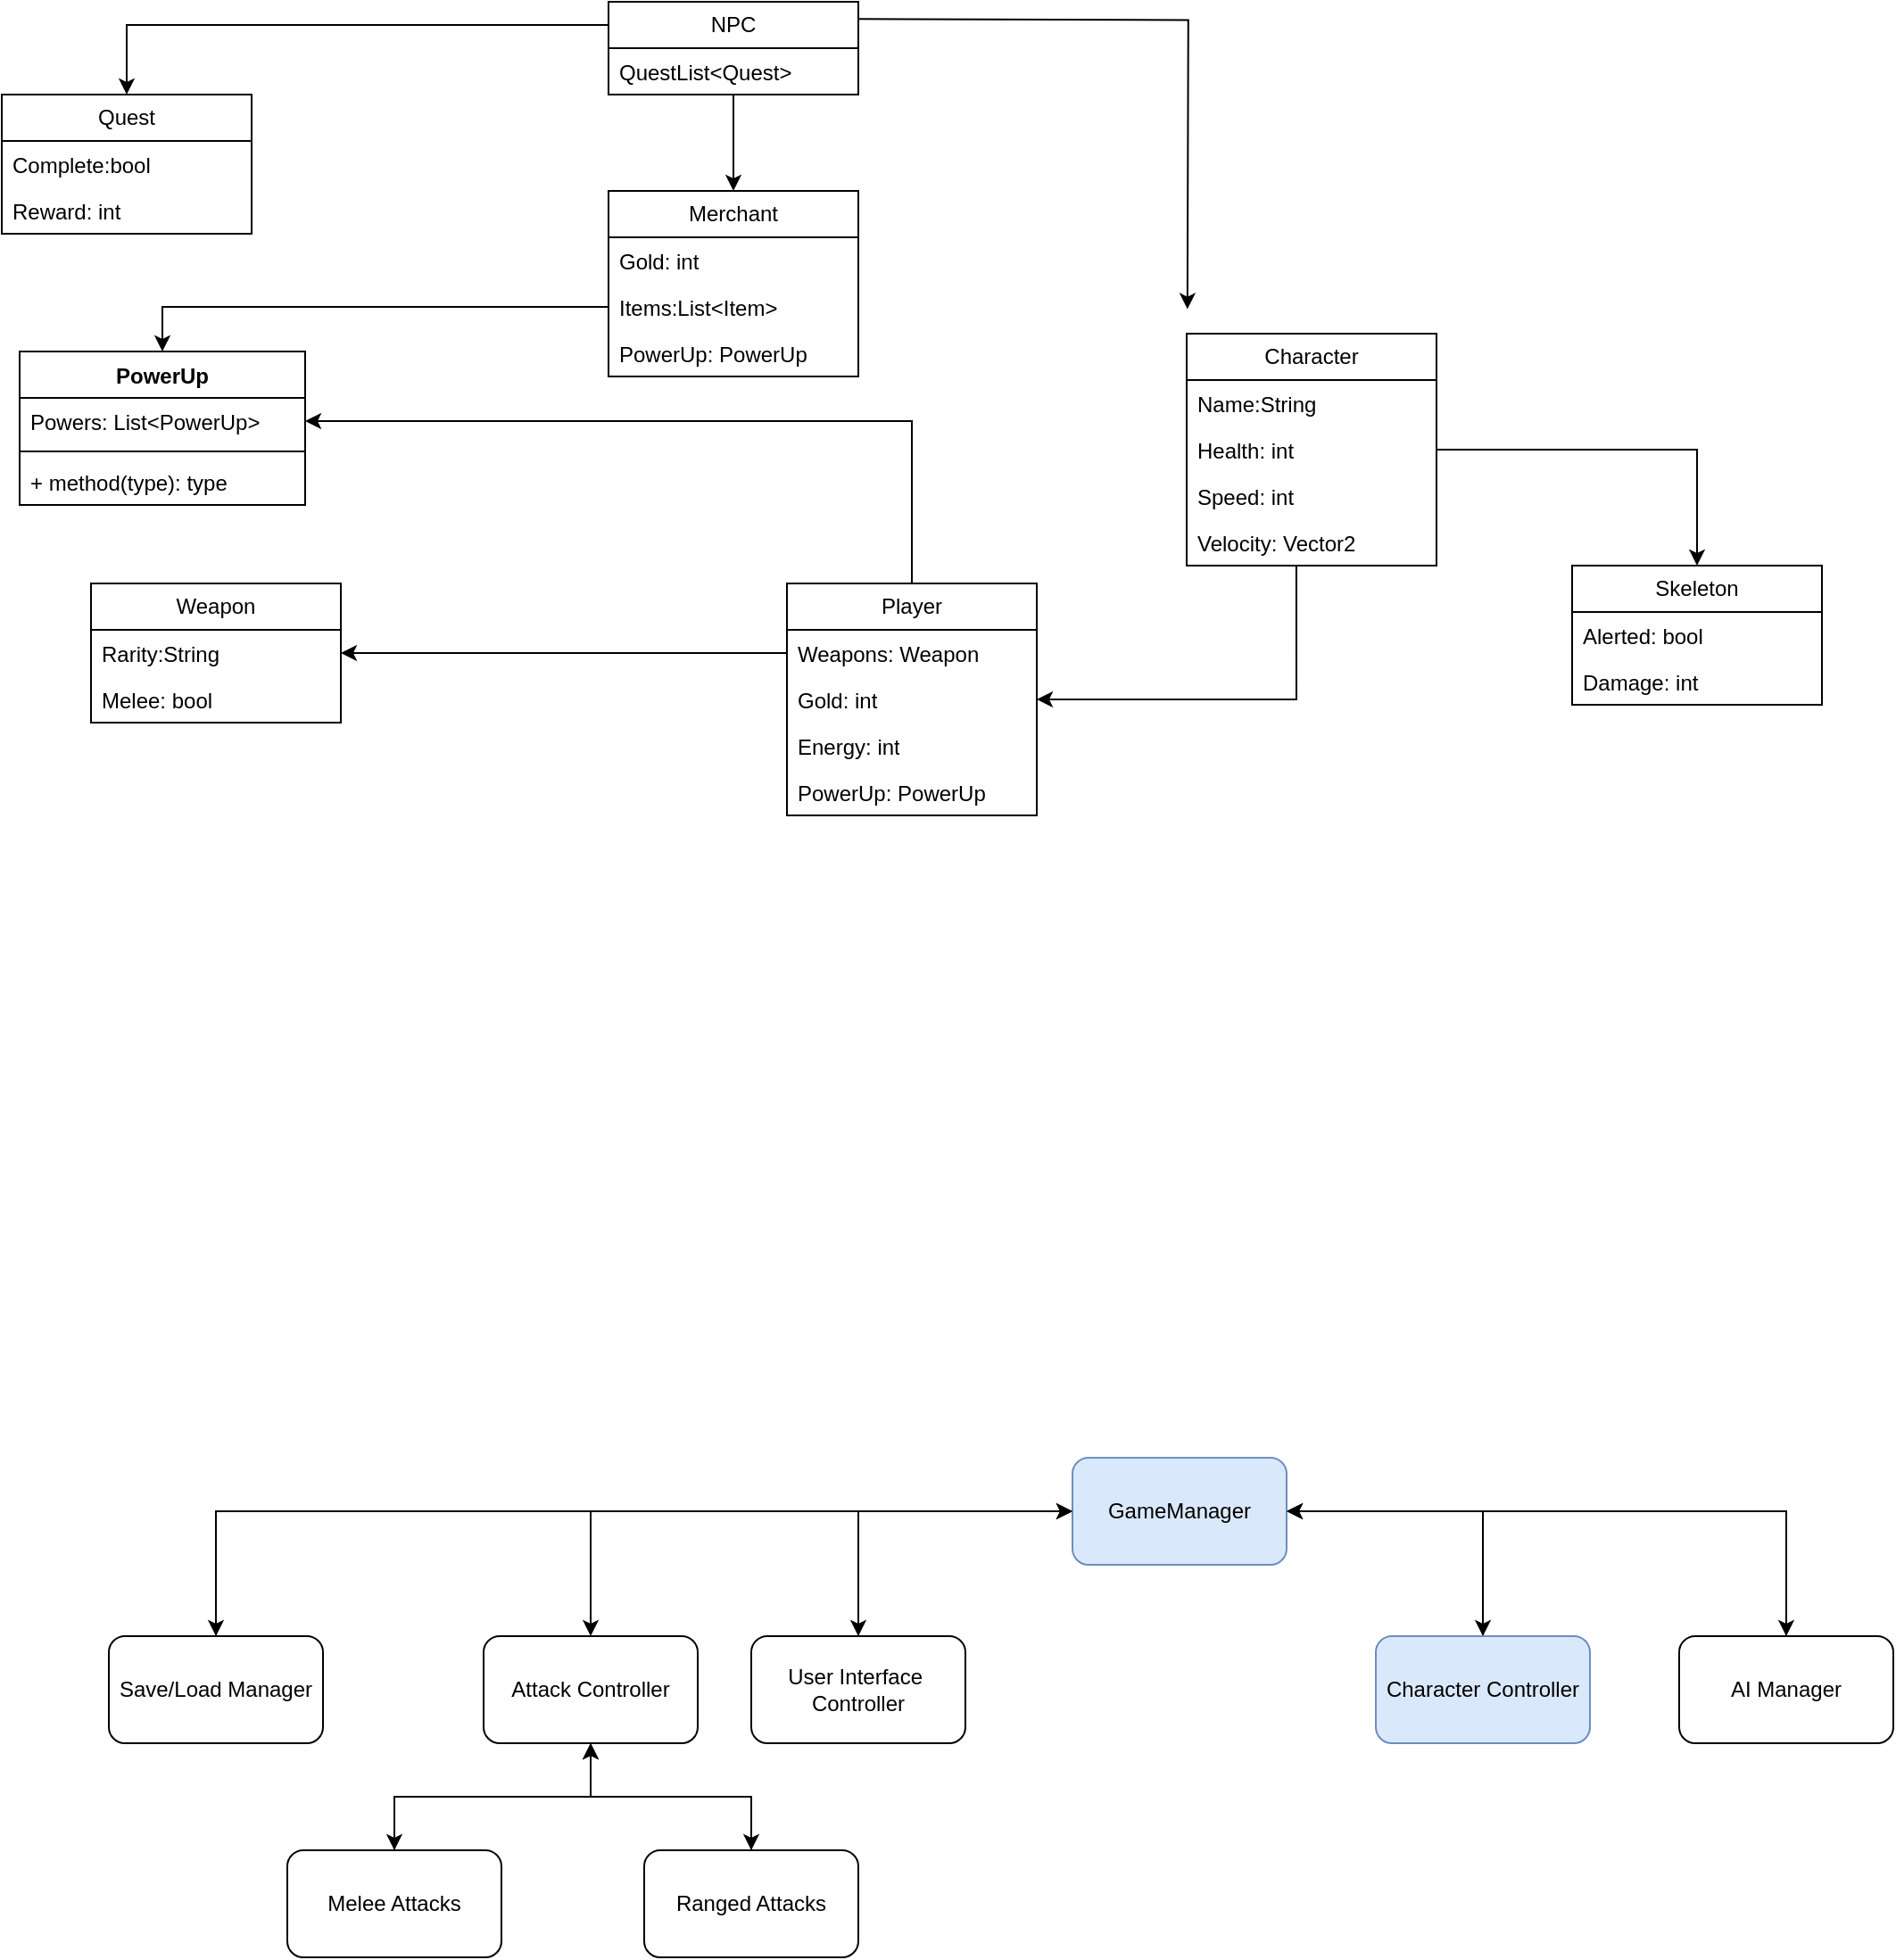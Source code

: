 <mxfile version="21.7.1" type="device">
  <diagram name="Page-1" id="I5rG99PTWQeW_gLnPdSg">
    <mxGraphModel dx="2293" dy="1967" grid="1" gridSize="10" guides="1" tooltips="1" connect="1" arrows="1" fold="1" page="1" pageScale="1" pageWidth="827" pageHeight="1169" math="0" shadow="0">
      <root>
        <mxCell id="0" />
        <mxCell id="1" parent="0" />
        <mxCell id="frNu4aBuxq3_bJR9qcoo-8" style="edgeStyle=orthogonalEdgeStyle;rounded=0;orthogonalLoop=1;jettySize=auto;html=1;entryX=0.5;entryY=0;entryDx=0;entryDy=0;" edge="1" parent="1" source="frNu4aBuxq3_bJR9qcoo-1" target="frNu4aBuxq3_bJR9qcoo-2">
          <mxGeometry relative="1" as="geometry">
            <Array as="points">
              <mxPoint x="440" y="210" />
            </Array>
          </mxGeometry>
        </mxCell>
        <mxCell id="frNu4aBuxq3_bJR9qcoo-15" style="edgeStyle=orthogonalEdgeStyle;rounded=0;orthogonalLoop=1;jettySize=auto;html=1;exitX=0;exitY=0.5;exitDx=0;exitDy=0;entryX=0.5;entryY=0;entryDx=0;entryDy=0;" edge="1" parent="1" source="frNu4aBuxq3_bJR9qcoo-1" target="frNu4aBuxq3_bJR9qcoo-10">
          <mxGeometry relative="1" as="geometry" />
        </mxCell>
        <mxCell id="frNu4aBuxq3_bJR9qcoo-17" style="edgeStyle=orthogonalEdgeStyle;rounded=0;orthogonalLoop=1;jettySize=auto;html=1;entryX=0.5;entryY=0;entryDx=0;entryDy=0;" edge="1" parent="1" source="frNu4aBuxq3_bJR9qcoo-1" target="frNu4aBuxq3_bJR9qcoo-16">
          <mxGeometry relative="1" as="geometry" />
        </mxCell>
        <mxCell id="frNu4aBuxq3_bJR9qcoo-29" style="edgeStyle=orthogonalEdgeStyle;rounded=0;orthogonalLoop=1;jettySize=auto;html=1;entryX=0.5;entryY=0;entryDx=0;entryDy=0;" edge="1" parent="1" source="frNu4aBuxq3_bJR9qcoo-1" target="frNu4aBuxq3_bJR9qcoo-24">
          <mxGeometry relative="1" as="geometry" />
        </mxCell>
        <mxCell id="frNu4aBuxq3_bJR9qcoo-32" style="edgeStyle=orthogonalEdgeStyle;rounded=0;orthogonalLoop=1;jettySize=auto;html=1;entryX=0.5;entryY=0;entryDx=0;entryDy=0;" edge="1" parent="1" source="frNu4aBuxq3_bJR9qcoo-1" target="frNu4aBuxq3_bJR9qcoo-30">
          <mxGeometry relative="1" as="geometry">
            <mxPoint x="610" y="210" as="targetPoint" />
          </mxGeometry>
        </mxCell>
        <mxCell id="frNu4aBuxq3_bJR9qcoo-1" value="GameManager" style="rounded=1;whiteSpace=wrap;html=1;fillColor=#dae8fc;strokeColor=#6c8ebf;" vertex="1" parent="1">
          <mxGeometry x="210" y="180" width="120" height="60" as="geometry" />
        </mxCell>
        <mxCell id="frNu4aBuxq3_bJR9qcoo-9" style="edgeStyle=orthogonalEdgeStyle;rounded=0;orthogonalLoop=1;jettySize=auto;html=1;" edge="1" parent="1" source="frNu4aBuxq3_bJR9qcoo-2">
          <mxGeometry relative="1" as="geometry">
            <mxPoint x="330" y="210" as="targetPoint" />
            <Array as="points">
              <mxPoint x="440" y="210" />
            </Array>
          </mxGeometry>
        </mxCell>
        <mxCell id="frNu4aBuxq3_bJR9qcoo-2" value="Character Controller" style="rounded=1;whiteSpace=wrap;html=1;fillColor=#dae8fc;strokeColor=#6c8ebf;" vertex="1" parent="1">
          <mxGeometry x="380" y="280" width="120" height="60" as="geometry" />
        </mxCell>
        <mxCell id="frNu4aBuxq3_bJR9qcoo-14" style="edgeStyle=orthogonalEdgeStyle;rounded=0;orthogonalLoop=1;jettySize=auto;html=1;entryX=0;entryY=0.5;entryDx=0;entryDy=0;" edge="1" parent="1" source="frNu4aBuxq3_bJR9qcoo-10" target="frNu4aBuxq3_bJR9qcoo-1">
          <mxGeometry relative="1" as="geometry">
            <Array as="points">
              <mxPoint x="90" y="210" />
            </Array>
          </mxGeometry>
        </mxCell>
        <mxCell id="frNu4aBuxq3_bJR9qcoo-10" value="User Interface&amp;nbsp;&lt;br&gt;Controller" style="rounded=1;whiteSpace=wrap;html=1;" vertex="1" parent="1">
          <mxGeometry x="30" y="280" width="120" height="60" as="geometry" />
        </mxCell>
        <mxCell id="frNu4aBuxq3_bJR9qcoo-20" style="edgeStyle=orthogonalEdgeStyle;rounded=0;orthogonalLoop=1;jettySize=auto;html=1;entryX=0.5;entryY=0;entryDx=0;entryDy=0;" edge="1" parent="1" source="frNu4aBuxq3_bJR9qcoo-16" target="frNu4aBuxq3_bJR9qcoo-18">
          <mxGeometry relative="1" as="geometry" />
        </mxCell>
        <mxCell id="frNu4aBuxq3_bJR9qcoo-21" style="edgeStyle=orthogonalEdgeStyle;rounded=0;orthogonalLoop=1;jettySize=auto;html=1;entryX=0.5;entryY=0;entryDx=0;entryDy=0;" edge="1" parent="1" source="frNu4aBuxq3_bJR9qcoo-16" target="frNu4aBuxq3_bJR9qcoo-19">
          <mxGeometry relative="1" as="geometry" />
        </mxCell>
        <mxCell id="frNu4aBuxq3_bJR9qcoo-16" value="Attack Controller" style="rounded=1;whiteSpace=wrap;html=1;" vertex="1" parent="1">
          <mxGeometry x="-120" y="280" width="120" height="60" as="geometry" />
        </mxCell>
        <mxCell id="frNu4aBuxq3_bJR9qcoo-22" style="edgeStyle=orthogonalEdgeStyle;rounded=0;orthogonalLoop=1;jettySize=auto;html=1;entryX=0.5;entryY=1;entryDx=0;entryDy=0;" edge="1" parent="1" source="frNu4aBuxq3_bJR9qcoo-18" target="frNu4aBuxq3_bJR9qcoo-16">
          <mxGeometry relative="1" as="geometry" />
        </mxCell>
        <mxCell id="frNu4aBuxq3_bJR9qcoo-18" value="Melee Attacks" style="rounded=1;whiteSpace=wrap;html=1;" vertex="1" parent="1">
          <mxGeometry x="-230" y="400" width="120" height="60" as="geometry" />
        </mxCell>
        <mxCell id="frNu4aBuxq3_bJR9qcoo-23" style="edgeStyle=orthogonalEdgeStyle;rounded=0;orthogonalLoop=1;jettySize=auto;html=1;entryX=0.5;entryY=1;entryDx=0;entryDy=0;" edge="1" parent="1" source="frNu4aBuxq3_bJR9qcoo-19" target="frNu4aBuxq3_bJR9qcoo-16">
          <mxGeometry relative="1" as="geometry" />
        </mxCell>
        <mxCell id="frNu4aBuxq3_bJR9qcoo-19" value="Ranged Attacks" style="rounded=1;whiteSpace=wrap;html=1;" vertex="1" parent="1">
          <mxGeometry x="-30" y="400" width="120" height="60" as="geometry" />
        </mxCell>
        <mxCell id="frNu4aBuxq3_bJR9qcoo-27" style="edgeStyle=orthogonalEdgeStyle;rounded=0;orthogonalLoop=1;jettySize=auto;html=1;entryX=0;entryY=0.5;entryDx=0;entryDy=0;" edge="1" parent="1" source="frNu4aBuxq3_bJR9qcoo-24" target="frNu4aBuxq3_bJR9qcoo-1">
          <mxGeometry relative="1" as="geometry">
            <Array as="points">
              <mxPoint x="-270" y="210" />
            </Array>
          </mxGeometry>
        </mxCell>
        <mxCell id="frNu4aBuxq3_bJR9qcoo-24" value="Save/Load Manager" style="rounded=1;whiteSpace=wrap;html=1;" vertex="1" parent="1">
          <mxGeometry x="-330" y="280" width="120" height="60" as="geometry" />
        </mxCell>
        <mxCell id="frNu4aBuxq3_bJR9qcoo-31" style="edgeStyle=orthogonalEdgeStyle;rounded=0;orthogonalLoop=1;jettySize=auto;html=1;entryX=1;entryY=0.5;entryDx=0;entryDy=0;" edge="1" parent="1" source="frNu4aBuxq3_bJR9qcoo-30" target="frNu4aBuxq3_bJR9qcoo-1">
          <mxGeometry relative="1" as="geometry">
            <Array as="points">
              <mxPoint x="610" y="210" />
            </Array>
          </mxGeometry>
        </mxCell>
        <mxCell id="frNu4aBuxq3_bJR9qcoo-30" value="AI Manager" style="rounded=1;whiteSpace=wrap;html=1;" vertex="1" parent="1">
          <mxGeometry x="550" y="280" width="120" height="60" as="geometry" />
        </mxCell>
        <mxCell id="frNu4aBuxq3_bJR9qcoo-33" value="Character" style="swimlane;fontStyle=0;childLayout=stackLayout;horizontal=1;startSize=26;fillColor=none;horizontalStack=0;resizeParent=1;resizeParentMax=0;resizeLast=0;collapsible=1;marginBottom=0;whiteSpace=wrap;html=1;" vertex="1" parent="1">
          <mxGeometry x="274" y="-450" width="140" height="130" as="geometry" />
        </mxCell>
        <mxCell id="frNu4aBuxq3_bJR9qcoo-34" value="Name:String" style="text;strokeColor=none;fillColor=none;align=left;verticalAlign=top;spacingLeft=4;spacingRight=4;overflow=hidden;rotatable=0;points=[[0,0.5],[1,0.5]];portConstraint=eastwest;whiteSpace=wrap;html=1;" vertex="1" parent="frNu4aBuxq3_bJR9qcoo-33">
          <mxGeometry y="26" width="140" height="26" as="geometry" />
        </mxCell>
        <mxCell id="frNu4aBuxq3_bJR9qcoo-35" value="Health: int" style="text;strokeColor=none;fillColor=none;align=left;verticalAlign=top;spacingLeft=4;spacingRight=4;overflow=hidden;rotatable=0;points=[[0,0.5],[1,0.5]];portConstraint=eastwest;whiteSpace=wrap;html=1;" vertex="1" parent="frNu4aBuxq3_bJR9qcoo-33">
          <mxGeometry y="52" width="140" height="26" as="geometry" />
        </mxCell>
        <mxCell id="frNu4aBuxq3_bJR9qcoo-36" value="Speed: int" style="text;strokeColor=none;fillColor=none;align=left;verticalAlign=top;spacingLeft=4;spacingRight=4;overflow=hidden;rotatable=0;points=[[0,0.5],[1,0.5]];portConstraint=eastwest;whiteSpace=wrap;html=1;" vertex="1" parent="frNu4aBuxq3_bJR9qcoo-33">
          <mxGeometry y="78" width="140" height="26" as="geometry" />
        </mxCell>
        <mxCell id="frNu4aBuxq3_bJR9qcoo-38" value="Velocity: Vector2" style="text;strokeColor=none;fillColor=none;align=left;verticalAlign=top;spacingLeft=4;spacingRight=4;overflow=hidden;rotatable=0;points=[[0,0.5],[1,0.5]];portConstraint=eastwest;whiteSpace=wrap;html=1;" vertex="1" parent="frNu4aBuxq3_bJR9qcoo-33">
          <mxGeometry y="104" width="140" height="26" as="geometry" />
        </mxCell>
        <mxCell id="frNu4aBuxq3_bJR9qcoo-40" value="Skeleton" style="swimlane;fontStyle=0;childLayout=stackLayout;horizontal=1;startSize=26;fillColor=none;horizontalStack=0;resizeParent=1;resizeParentMax=0;resizeLast=0;collapsible=1;marginBottom=0;whiteSpace=wrap;html=1;" vertex="1" parent="1">
          <mxGeometry x="490" y="-320" width="140" height="78" as="geometry" />
        </mxCell>
        <mxCell id="frNu4aBuxq3_bJR9qcoo-41" value="Alerted: bool" style="text;strokeColor=none;fillColor=none;align=left;verticalAlign=top;spacingLeft=4;spacingRight=4;overflow=hidden;rotatable=0;points=[[0,0.5],[1,0.5]];portConstraint=eastwest;whiteSpace=wrap;html=1;" vertex="1" parent="frNu4aBuxq3_bJR9qcoo-40">
          <mxGeometry y="26" width="140" height="26" as="geometry" />
        </mxCell>
        <mxCell id="frNu4aBuxq3_bJR9qcoo-42" value="Damage: int" style="text;strokeColor=none;fillColor=none;align=left;verticalAlign=top;spacingLeft=4;spacingRight=4;overflow=hidden;rotatable=0;points=[[0,0.5],[1,0.5]];portConstraint=eastwest;whiteSpace=wrap;html=1;" vertex="1" parent="frNu4aBuxq3_bJR9qcoo-40">
          <mxGeometry y="52" width="140" height="26" as="geometry" />
        </mxCell>
        <mxCell id="frNu4aBuxq3_bJR9qcoo-45" style="edgeStyle=orthogonalEdgeStyle;rounded=0;orthogonalLoop=1;jettySize=auto;html=1;" edge="1" parent="1" source="frNu4aBuxq3_bJR9qcoo-35" target="frNu4aBuxq3_bJR9qcoo-40">
          <mxGeometry relative="1" as="geometry" />
        </mxCell>
        <mxCell id="frNu4aBuxq3_bJR9qcoo-87" style="edgeStyle=orthogonalEdgeStyle;rounded=0;orthogonalLoop=1;jettySize=auto;html=1;entryX=1;entryY=0.5;entryDx=0;entryDy=0;" edge="1" parent="1" source="frNu4aBuxq3_bJR9qcoo-46" target="frNu4aBuxq3_bJR9qcoo-83">
          <mxGeometry relative="1" as="geometry" />
        </mxCell>
        <mxCell id="frNu4aBuxq3_bJR9qcoo-46" value="Player" style="swimlane;fontStyle=0;childLayout=stackLayout;horizontal=1;startSize=26;fillColor=none;horizontalStack=0;resizeParent=1;resizeParentMax=0;resizeLast=0;collapsible=1;marginBottom=0;whiteSpace=wrap;html=1;" vertex="1" parent="1">
          <mxGeometry x="50" y="-310" width="140" height="130" as="geometry" />
        </mxCell>
        <mxCell id="frNu4aBuxq3_bJR9qcoo-47" value="Weapons: Weapon" style="text;strokeColor=none;fillColor=none;align=left;verticalAlign=top;spacingLeft=4;spacingRight=4;overflow=hidden;rotatable=0;points=[[0,0.5],[1,0.5]];portConstraint=eastwest;whiteSpace=wrap;html=1;" vertex="1" parent="frNu4aBuxq3_bJR9qcoo-46">
          <mxGeometry y="26" width="140" height="26" as="geometry" />
        </mxCell>
        <mxCell id="frNu4aBuxq3_bJR9qcoo-48" value="Gold: int" style="text;strokeColor=none;fillColor=none;align=left;verticalAlign=top;spacingLeft=4;spacingRight=4;overflow=hidden;rotatable=0;points=[[0,0.5],[1,0.5]];portConstraint=eastwest;whiteSpace=wrap;html=1;" vertex="1" parent="frNu4aBuxq3_bJR9qcoo-46">
          <mxGeometry y="52" width="140" height="26" as="geometry" />
        </mxCell>
        <mxCell id="frNu4aBuxq3_bJR9qcoo-49" value="Energy: int" style="text;strokeColor=none;fillColor=none;align=left;verticalAlign=top;spacingLeft=4;spacingRight=4;overflow=hidden;rotatable=0;points=[[0,0.5],[1,0.5]];portConstraint=eastwest;whiteSpace=wrap;html=1;" vertex="1" parent="frNu4aBuxq3_bJR9qcoo-46">
          <mxGeometry y="78" width="140" height="26" as="geometry" />
        </mxCell>
        <mxCell id="frNu4aBuxq3_bJR9qcoo-73" value="PowerUp: PowerUp" style="text;strokeColor=none;fillColor=none;align=left;verticalAlign=top;spacingLeft=4;spacingRight=4;overflow=hidden;rotatable=0;points=[[0,0.5],[1,0.5]];portConstraint=eastwest;whiteSpace=wrap;html=1;" vertex="1" parent="frNu4aBuxq3_bJR9qcoo-46">
          <mxGeometry y="104" width="140" height="26" as="geometry" />
        </mxCell>
        <mxCell id="frNu4aBuxq3_bJR9qcoo-51" value="Weapon" style="swimlane;fontStyle=0;childLayout=stackLayout;horizontal=1;startSize=26;fillColor=none;horizontalStack=0;resizeParent=1;resizeParentMax=0;resizeLast=0;collapsible=1;marginBottom=0;whiteSpace=wrap;html=1;" vertex="1" parent="1">
          <mxGeometry x="-340" y="-310" width="140" height="78" as="geometry" />
        </mxCell>
        <mxCell id="frNu4aBuxq3_bJR9qcoo-52" value="Rarity:String" style="text;strokeColor=none;fillColor=none;align=left;verticalAlign=top;spacingLeft=4;spacingRight=4;overflow=hidden;rotatable=0;points=[[0,0.5],[1,0.5]];portConstraint=eastwest;whiteSpace=wrap;html=1;" vertex="1" parent="frNu4aBuxq3_bJR9qcoo-51">
          <mxGeometry y="26" width="140" height="26" as="geometry" />
        </mxCell>
        <mxCell id="frNu4aBuxq3_bJR9qcoo-53" value="Melee: bool" style="text;strokeColor=none;fillColor=none;align=left;verticalAlign=top;spacingLeft=4;spacingRight=4;overflow=hidden;rotatable=0;points=[[0,0.5],[1,0.5]];portConstraint=eastwest;whiteSpace=wrap;html=1;" vertex="1" parent="frNu4aBuxq3_bJR9qcoo-51">
          <mxGeometry y="52" width="140" height="26" as="geometry" />
        </mxCell>
        <mxCell id="frNu4aBuxq3_bJR9qcoo-50" style="edgeStyle=orthogonalEdgeStyle;rounded=0;orthogonalLoop=1;jettySize=auto;html=1;" edge="1" parent="1" source="frNu4aBuxq3_bJR9qcoo-47" target="frNu4aBuxq3_bJR9qcoo-52">
          <mxGeometry relative="1" as="geometry">
            <mxPoint x="-160" y="-271" as="targetPoint" />
          </mxGeometry>
        </mxCell>
        <mxCell id="frNu4aBuxq3_bJR9qcoo-57" style="edgeStyle=orthogonalEdgeStyle;rounded=0;orthogonalLoop=1;jettySize=auto;html=1;exitX=0.439;exitY=1.014;exitDx=0;exitDy=0;exitPerimeter=0;" edge="1" parent="1" source="frNu4aBuxq3_bJR9qcoo-38" target="frNu4aBuxq3_bJR9qcoo-48">
          <mxGeometry relative="1" as="geometry" />
        </mxCell>
        <mxCell id="frNu4aBuxq3_bJR9qcoo-58" value="NPC" style="swimlane;fontStyle=0;childLayout=stackLayout;horizontal=1;startSize=26;fillColor=none;horizontalStack=0;resizeParent=1;resizeParentMax=0;resizeLast=0;collapsible=1;marginBottom=0;whiteSpace=wrap;html=1;" vertex="1" parent="1">
          <mxGeometry x="-50" y="-636" width="140" height="52" as="geometry" />
        </mxCell>
        <mxCell id="frNu4aBuxq3_bJR9qcoo-59" value="QuestList&amp;lt;Quest&amp;gt;" style="text;strokeColor=none;fillColor=none;align=left;verticalAlign=top;spacingLeft=4;spacingRight=4;overflow=hidden;rotatable=0;points=[[0,0.5],[1,0.5]];portConstraint=eastwest;whiteSpace=wrap;html=1;" vertex="1" parent="frNu4aBuxq3_bJR9qcoo-58">
          <mxGeometry y="26" width="140" height="26" as="geometry" />
        </mxCell>
        <mxCell id="frNu4aBuxq3_bJR9qcoo-63" value="Quest" style="swimlane;fontStyle=0;childLayout=stackLayout;horizontal=1;startSize=26;fillColor=none;horizontalStack=0;resizeParent=1;resizeParentMax=0;resizeLast=0;collapsible=1;marginBottom=0;whiteSpace=wrap;html=1;" vertex="1" parent="1">
          <mxGeometry x="-390" y="-584" width="140" height="78" as="geometry" />
        </mxCell>
        <mxCell id="frNu4aBuxq3_bJR9qcoo-64" value="Complete:bool" style="text;strokeColor=none;fillColor=none;align=left;verticalAlign=top;spacingLeft=4;spacingRight=4;overflow=hidden;rotatable=0;points=[[0,0.5],[1,0.5]];portConstraint=eastwest;whiteSpace=wrap;html=1;" vertex="1" parent="frNu4aBuxq3_bJR9qcoo-63">
          <mxGeometry y="26" width="140" height="26" as="geometry" />
        </mxCell>
        <mxCell id="frNu4aBuxq3_bJR9qcoo-65" value="Reward: int" style="text;strokeColor=none;fillColor=none;align=left;verticalAlign=top;spacingLeft=4;spacingRight=4;overflow=hidden;rotatable=0;points=[[0,0.5],[1,0.5]];portConstraint=eastwest;whiteSpace=wrap;html=1;" vertex="1" parent="frNu4aBuxq3_bJR9qcoo-63">
          <mxGeometry y="52" width="140" height="26" as="geometry" />
        </mxCell>
        <mxCell id="frNu4aBuxq3_bJR9qcoo-62" style="edgeStyle=orthogonalEdgeStyle;rounded=0;orthogonalLoop=1;jettySize=auto;html=1;entryX=0.5;entryY=0;entryDx=0;entryDy=0;exitX=0;exitY=0.25;exitDx=0;exitDy=0;" edge="1" parent="1" source="frNu4aBuxq3_bJR9qcoo-58" target="frNu4aBuxq3_bJR9qcoo-63">
          <mxGeometry relative="1" as="geometry">
            <mxPoint x="-210" y="-561.0" as="targetPoint" />
          </mxGeometry>
        </mxCell>
        <mxCell id="frNu4aBuxq3_bJR9qcoo-67" style="edgeStyle=orthogonalEdgeStyle;rounded=0;orthogonalLoop=1;jettySize=auto;html=1;entryX=0.003;entryY=0.12;entryDx=0;entryDy=0;entryPerimeter=0;" edge="1" parent="1">
          <mxGeometry relative="1" as="geometry">
            <mxPoint x="90" y="-626.32" as="sourcePoint" />
            <mxPoint x="274.42" y="-463.72" as="targetPoint" />
          </mxGeometry>
        </mxCell>
        <mxCell id="frNu4aBuxq3_bJR9qcoo-69" value="Merchant" style="swimlane;fontStyle=0;childLayout=stackLayout;horizontal=1;startSize=26;fillColor=none;horizontalStack=0;resizeParent=1;resizeParentMax=0;resizeLast=0;collapsible=1;marginBottom=0;whiteSpace=wrap;html=1;" vertex="1" parent="1">
          <mxGeometry x="-50" y="-530" width="140" height="104" as="geometry" />
        </mxCell>
        <mxCell id="frNu4aBuxq3_bJR9qcoo-70" value="Gold: int" style="text;strokeColor=none;fillColor=none;align=left;verticalAlign=top;spacingLeft=4;spacingRight=4;overflow=hidden;rotatable=0;points=[[0,0.5],[1,0.5]];portConstraint=eastwest;whiteSpace=wrap;html=1;" vertex="1" parent="frNu4aBuxq3_bJR9qcoo-69">
          <mxGeometry y="26" width="140" height="26" as="geometry" />
        </mxCell>
        <mxCell id="frNu4aBuxq3_bJR9qcoo-71" value="Items:List&amp;lt;Item&amp;gt;" style="text;strokeColor=none;fillColor=none;align=left;verticalAlign=top;spacingLeft=4;spacingRight=4;overflow=hidden;rotatable=0;points=[[0,0.5],[1,0.5]];portConstraint=eastwest;whiteSpace=wrap;html=1;" vertex="1" parent="frNu4aBuxq3_bJR9qcoo-69">
          <mxGeometry y="52" width="140" height="26" as="geometry" />
        </mxCell>
        <mxCell id="frNu4aBuxq3_bJR9qcoo-90" value="PowerUp: PowerUp" style="text;strokeColor=none;fillColor=none;align=left;verticalAlign=top;spacingLeft=4;spacingRight=4;overflow=hidden;rotatable=0;points=[[0,0.5],[1,0.5]];portConstraint=eastwest;whiteSpace=wrap;html=1;" vertex="1" parent="frNu4aBuxq3_bJR9qcoo-69">
          <mxGeometry y="78" width="140" height="26" as="geometry" />
        </mxCell>
        <mxCell id="frNu4aBuxq3_bJR9qcoo-82" value="PowerUp" style="swimlane;fontStyle=1;align=center;verticalAlign=top;childLayout=stackLayout;horizontal=1;startSize=26;horizontalStack=0;resizeParent=1;resizeParentMax=0;resizeLast=0;collapsible=1;marginBottom=0;whiteSpace=wrap;html=1;" vertex="1" parent="1">
          <mxGeometry x="-380" y="-440" width="160" height="86" as="geometry" />
        </mxCell>
        <mxCell id="frNu4aBuxq3_bJR9qcoo-83" value="Powers: List&amp;lt;PowerUp&amp;gt;" style="text;strokeColor=none;fillColor=none;align=left;verticalAlign=top;spacingLeft=4;spacingRight=4;overflow=hidden;rotatable=0;points=[[0,0.5],[1,0.5]];portConstraint=eastwest;whiteSpace=wrap;html=1;" vertex="1" parent="frNu4aBuxq3_bJR9qcoo-82">
          <mxGeometry y="26" width="160" height="26" as="geometry" />
        </mxCell>
        <mxCell id="frNu4aBuxq3_bJR9qcoo-84" value="" style="line;strokeWidth=1;fillColor=none;align=left;verticalAlign=middle;spacingTop=-1;spacingLeft=3;spacingRight=3;rotatable=0;labelPosition=right;points=[];portConstraint=eastwest;strokeColor=inherit;" vertex="1" parent="frNu4aBuxq3_bJR9qcoo-82">
          <mxGeometry y="52" width="160" height="8" as="geometry" />
        </mxCell>
        <mxCell id="frNu4aBuxq3_bJR9qcoo-85" value="+ method(type): type" style="text;strokeColor=none;fillColor=none;align=left;verticalAlign=top;spacingLeft=4;spacingRight=4;overflow=hidden;rotatable=0;points=[[0,0.5],[1,0.5]];portConstraint=eastwest;whiteSpace=wrap;html=1;" vertex="1" parent="frNu4aBuxq3_bJR9qcoo-82">
          <mxGeometry y="60" width="160" height="26" as="geometry" />
        </mxCell>
        <mxCell id="frNu4aBuxq3_bJR9qcoo-89" style="edgeStyle=orthogonalEdgeStyle;rounded=0;orthogonalLoop=1;jettySize=auto;html=1;entryX=0.5;entryY=0;entryDx=0;entryDy=0;" edge="1" parent="1" source="frNu4aBuxq3_bJR9qcoo-59" target="frNu4aBuxq3_bJR9qcoo-69">
          <mxGeometry relative="1" as="geometry">
            <Array as="points">
              <mxPoint x="20" y="-570" />
              <mxPoint x="20" y="-570" />
            </Array>
          </mxGeometry>
        </mxCell>
        <mxCell id="frNu4aBuxq3_bJR9qcoo-91" style="edgeStyle=orthogonalEdgeStyle;rounded=0;orthogonalLoop=1;jettySize=auto;html=1;entryX=0.5;entryY=0;entryDx=0;entryDy=0;" edge="1" parent="1" source="frNu4aBuxq3_bJR9qcoo-71" target="frNu4aBuxq3_bJR9qcoo-82">
          <mxGeometry relative="1" as="geometry" />
        </mxCell>
      </root>
    </mxGraphModel>
  </diagram>
</mxfile>
